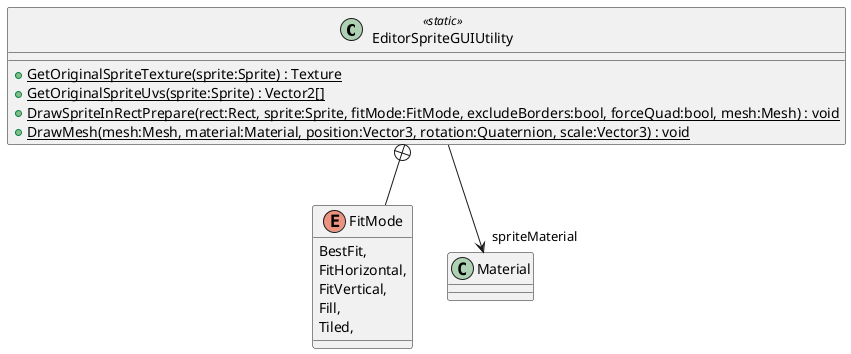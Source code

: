@startuml
class EditorSpriteGUIUtility <<static>> {
    + {static} GetOriginalSpriteTexture(sprite:Sprite) : Texture
    + {static} GetOriginalSpriteUvs(sprite:Sprite) : Vector2[]
    + {static} DrawSpriteInRectPrepare(rect:Rect, sprite:Sprite, fitMode:FitMode, excludeBorders:bool, forceQuad:bool, mesh:Mesh) : void
    + {static} DrawMesh(mesh:Mesh, material:Material, position:Vector3, rotation:Quaternion, scale:Vector3) : void
}
enum FitMode {
    BestFit,
    FitHorizontal,
    FitVertical,
    Fill,
    Tiled,
}
EditorSpriteGUIUtility --> "spriteMaterial" Material
EditorSpriteGUIUtility +-- FitMode
@enduml
